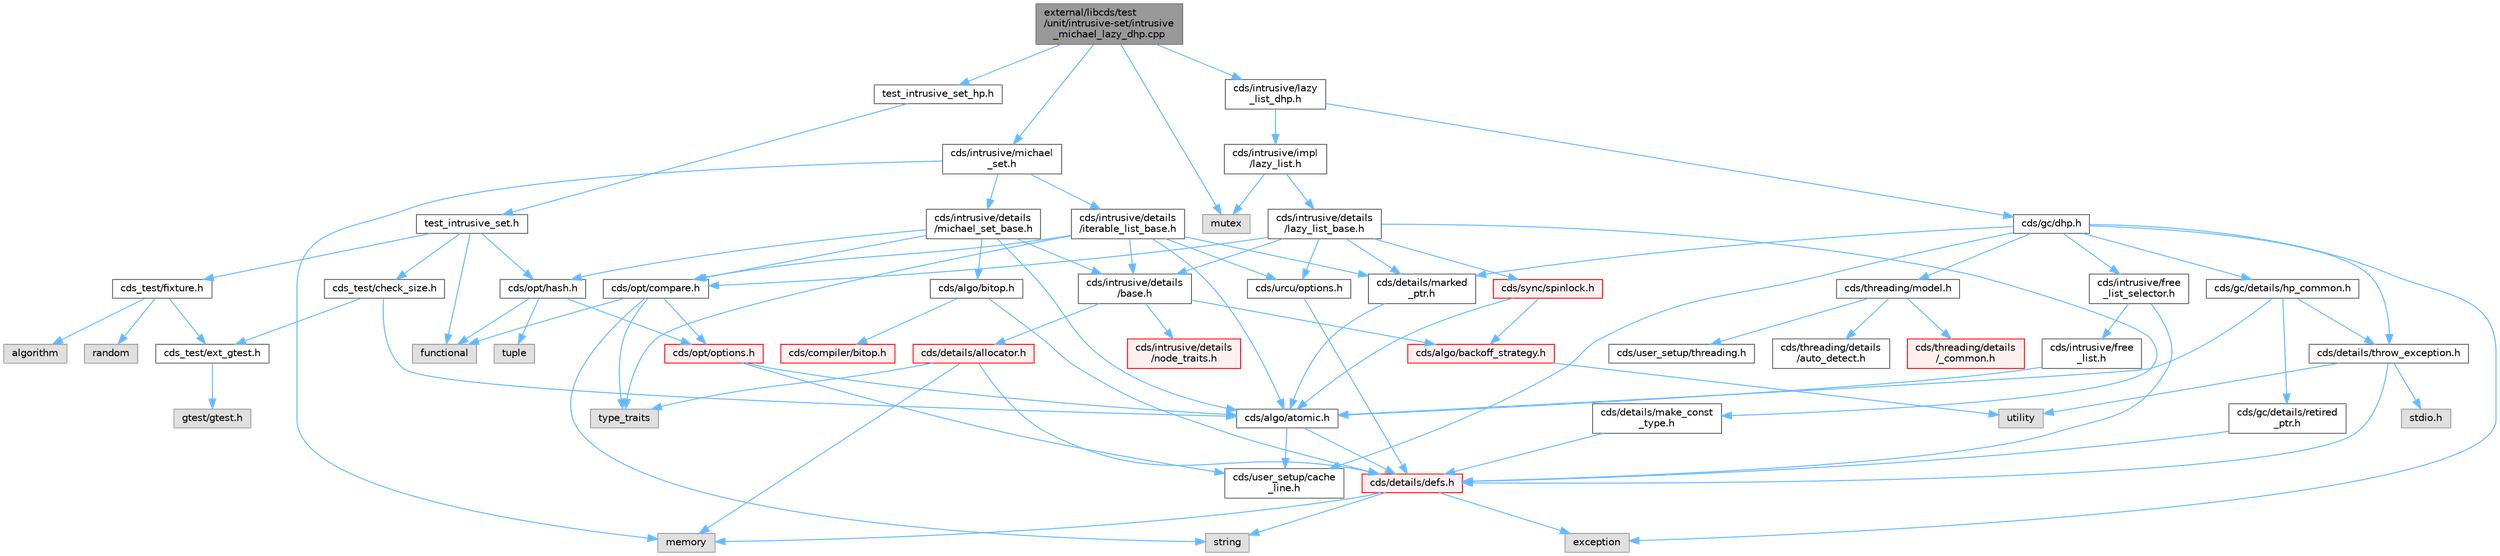 digraph "external/libcds/test/unit/intrusive-set/intrusive_michael_lazy_dhp.cpp"
{
 // LATEX_PDF_SIZE
  bgcolor="transparent";
  edge [fontname=Helvetica,fontsize=10,labelfontname=Helvetica,labelfontsize=10];
  node [fontname=Helvetica,fontsize=10,shape=box,height=0.2,width=0.4];
  Node1 [id="Node000001",label="external/libcds/test\l/unit/intrusive-set/intrusive\l_michael_lazy_dhp.cpp",height=0.2,width=0.4,color="gray40", fillcolor="grey60", style="filled", fontcolor="black",tooltip=" "];
  Node1 -> Node2 [id="edge1_Node000001_Node000002",color="steelblue1",style="solid",tooltip=" "];
  Node2 [id="Node000002",label="test_intrusive_set_hp.h",height=0.2,width=0.4,color="grey40", fillcolor="white", style="filled",URL="$test__intrusive__set__hp_8h.html",tooltip=" "];
  Node2 -> Node3 [id="edge2_Node000002_Node000003",color="steelblue1",style="solid",tooltip=" "];
  Node3 [id="Node000003",label="test_intrusive_set.h",height=0.2,width=0.4,color="grey40", fillcolor="white", style="filled",URL="$intrusive-set_2test__intrusive__set_8h.html",tooltip=" "];
  Node3 -> Node4 [id="edge3_Node000003_Node000004",color="steelblue1",style="solid",tooltip=" "];
  Node4 [id="Node000004",label="cds_test/check_size.h",height=0.2,width=0.4,color="grey40", fillcolor="white", style="filled",URL="$check__size_8h.html",tooltip=" "];
  Node4 -> Node5 [id="edge4_Node000004_Node000005",color="steelblue1",style="solid",tooltip=" "];
  Node5 [id="Node000005",label="cds_test/ext_gtest.h",height=0.2,width=0.4,color="grey40", fillcolor="white", style="filled",URL="$ext__gtest_8h.html",tooltip=" "];
  Node5 -> Node6 [id="edge5_Node000005_Node000006",color="steelblue1",style="solid",tooltip=" "];
  Node6 [id="Node000006",label="gtest/gtest.h",height=0.2,width=0.4,color="grey60", fillcolor="#E0E0E0", style="filled",tooltip=" "];
  Node4 -> Node7 [id="edge6_Node000004_Node000007",color="steelblue1",style="solid",tooltip=" "];
  Node7 [id="Node000007",label="cds/algo/atomic.h",height=0.2,width=0.4,color="grey40", fillcolor="white", style="filled",URL="$external_2libcds_2cds_2algo_2atomic_8h.html",tooltip=" "];
  Node7 -> Node8 [id="edge7_Node000007_Node000008",color="steelblue1",style="solid",tooltip=" "];
  Node8 [id="Node000008",label="cds/details/defs.h",height=0.2,width=0.4,color="red", fillcolor="#FFF0F0", style="filled",URL="$details_2defs_8h.html",tooltip=" "];
  Node8 -> Node13 [id="edge8_Node000008_Node000013",color="steelblue1",style="solid",tooltip=" "];
  Node13 [id="Node000013",label="exception",height=0.2,width=0.4,color="grey60", fillcolor="#E0E0E0", style="filled",tooltip=" "];
  Node8 -> Node15 [id="edge9_Node000008_Node000015",color="steelblue1",style="solid",tooltip=" "];
  Node15 [id="Node000015",label="string",height=0.2,width=0.4,color="grey60", fillcolor="#E0E0E0", style="filled",tooltip=" "];
  Node8 -> Node16 [id="edge10_Node000008_Node000016",color="steelblue1",style="solid",tooltip=" "];
  Node16 [id="Node000016",label="memory",height=0.2,width=0.4,color="grey60", fillcolor="#E0E0E0", style="filled",tooltip=" "];
  Node7 -> Node21 [id="edge11_Node000007_Node000021",color="steelblue1",style="solid",tooltip=" "];
  Node21 [id="Node000021",label="cds/user_setup/cache\l_line.h",height=0.2,width=0.4,color="grey40", fillcolor="white", style="filled",URL="$cache__line_8h.html",tooltip="Cache-line size definition"];
  Node3 -> Node22 [id="edge12_Node000003_Node000022",color="steelblue1",style="solid",tooltip=" "];
  Node22 [id="Node000022",label="cds_test/fixture.h",height=0.2,width=0.4,color="grey40", fillcolor="white", style="filled",URL="$fixture_8h.html",tooltip=" "];
  Node22 -> Node5 [id="edge13_Node000022_Node000005",color="steelblue1",style="solid",tooltip=" "];
  Node22 -> Node23 [id="edge14_Node000022_Node000023",color="steelblue1",style="solid",tooltip=" "];
  Node23 [id="Node000023",label="algorithm",height=0.2,width=0.4,color="grey60", fillcolor="#E0E0E0", style="filled",tooltip=" "];
  Node22 -> Node24 [id="edge15_Node000022_Node000024",color="steelblue1",style="solid",tooltip=" "];
  Node24 [id="Node000024",label="random",height=0.2,width=0.4,color="grey60", fillcolor="#E0E0E0", style="filled",tooltip=" "];
  Node3 -> Node25 [id="edge16_Node000003_Node000025",color="steelblue1",style="solid",tooltip=" "];
  Node25 [id="Node000025",label="cds/opt/hash.h",height=0.2,width=0.4,color="grey40", fillcolor="white", style="filled",URL="$external_2libcds_2cds_2opt_2hash_8h.html",tooltip=" "];
  Node25 -> Node26 [id="edge17_Node000025_Node000026",color="steelblue1",style="solid",tooltip=" "];
  Node26 [id="Node000026",label="tuple",height=0.2,width=0.4,color="grey60", fillcolor="#E0E0E0", style="filled",tooltip=" "];
  Node25 -> Node27 [id="edge18_Node000025_Node000027",color="steelblue1",style="solid",tooltip=" "];
  Node27 [id="Node000027",label="functional",height=0.2,width=0.4,color="grey60", fillcolor="#E0E0E0", style="filled",tooltip=" "];
  Node25 -> Node28 [id="edge19_Node000025_Node000028",color="steelblue1",style="solid",tooltip=" "];
  Node28 [id="Node000028",label="cds/opt/options.h",height=0.2,width=0.4,color="red", fillcolor="#FFF0F0", style="filled",URL="$opt_2options_8h.html",tooltip=" "];
  Node28 -> Node21 [id="edge20_Node000028_Node000021",color="steelblue1",style="solid",tooltip=" "];
  Node28 -> Node7 [id="edge21_Node000028_Node000007",color="steelblue1",style="solid",tooltip=" "];
  Node3 -> Node27 [id="edge22_Node000003_Node000027",color="steelblue1",style="solid",tooltip=" "];
  Node1 -> Node46 [id="edge23_Node000001_Node000046",color="steelblue1",style="solid",tooltip=" "];
  Node46 [id="Node000046",label="cds/intrusive/lazy\l_list_dhp.h",height=0.2,width=0.4,color="grey40", fillcolor="white", style="filled",URL="$intrusive_2lazy__list__dhp_8h.html",tooltip=" "];
  Node46 -> Node47 [id="edge24_Node000046_Node000047",color="steelblue1",style="solid",tooltip=" "];
  Node47 [id="Node000047",label="cds/intrusive/impl\l/lazy_list.h",height=0.2,width=0.4,color="grey40", fillcolor="white", style="filled",URL="$intrusive_2impl_2lazy__list_8h.html",tooltip=" "];
  Node47 -> Node48 [id="edge25_Node000047_Node000048",color="steelblue1",style="solid",tooltip=" "];
  Node48 [id="Node000048",label="mutex",height=0.2,width=0.4,color="grey60", fillcolor="#E0E0E0", style="filled",tooltip=" "];
  Node47 -> Node49 [id="edge26_Node000047_Node000049",color="steelblue1",style="solid",tooltip=" "];
  Node49 [id="Node000049",label="cds/intrusive/details\l/lazy_list_base.h",height=0.2,width=0.4,color="grey40", fillcolor="white", style="filled",URL="$intrusive_2details_2lazy__list__base_8h.html",tooltip=" "];
  Node49 -> Node50 [id="edge27_Node000049_Node000050",color="steelblue1",style="solid",tooltip=" "];
  Node50 [id="Node000050",label="cds/intrusive/details\l/base.h",height=0.2,width=0.4,color="grey40", fillcolor="white", style="filled",URL="$external_2libcds_2cds_2intrusive_2details_2base_8h.html",tooltip=" "];
  Node50 -> Node51 [id="edge28_Node000050_Node000051",color="steelblue1",style="solid",tooltip=" "];
  Node51 [id="Node000051",label="cds/intrusive/details\l/node_traits.h",height=0.2,width=0.4,color="red", fillcolor="#FFF0F0", style="filled",URL="$node__traits_8h.html",tooltip=" "];
  Node50 -> Node53 [id="edge29_Node000050_Node000053",color="steelblue1",style="solid",tooltip=" "];
  Node53 [id="Node000053",label="cds/details/allocator.h",height=0.2,width=0.4,color="red", fillcolor="#FFF0F0", style="filled",URL="$external_2libcds_2cds_2details_2allocator_8h.html",tooltip=" "];
  Node53 -> Node54 [id="edge30_Node000053_Node000054",color="steelblue1",style="solid",tooltip=" "];
  Node54 [id="Node000054",label="type_traits",height=0.2,width=0.4,color="grey60", fillcolor="#E0E0E0", style="filled",tooltip=" "];
  Node53 -> Node16 [id="edge31_Node000053_Node000016",color="steelblue1",style="solid",tooltip=" "];
  Node53 -> Node8 [id="edge32_Node000053_Node000008",color="steelblue1",style="solid",tooltip=" "];
  Node50 -> Node55 [id="edge33_Node000050_Node000055",color="steelblue1",style="solid",tooltip=" "];
  Node55 [id="Node000055",label="cds/algo/backoff_strategy.h",height=0.2,width=0.4,color="red", fillcolor="#FFF0F0", style="filled",URL="$backoff__strategy_8h.html",tooltip=" "];
  Node55 -> Node45 [id="edge34_Node000055_Node000045",color="steelblue1",style="solid",tooltip=" "];
  Node45 [id="Node000045",label="utility",height=0.2,width=0.4,color="grey60", fillcolor="#E0E0E0", style="filled",tooltip=" "];
  Node49 -> Node59 [id="edge35_Node000049_Node000059",color="steelblue1",style="solid",tooltip=" "];
  Node59 [id="Node000059",label="cds/opt/compare.h",height=0.2,width=0.4,color="grey40", fillcolor="white", style="filled",URL="$external_2libcds_2cds_2opt_2compare_8h.html",tooltip=" "];
  Node59 -> Node54 [id="edge36_Node000059_Node000054",color="steelblue1",style="solid",tooltip=" "];
  Node59 -> Node27 [id="edge37_Node000059_Node000027",color="steelblue1",style="solid",tooltip=" "];
  Node59 -> Node15 [id="edge38_Node000059_Node000015",color="steelblue1",style="solid",tooltip=" "];
  Node59 -> Node28 [id="edge39_Node000059_Node000028",color="steelblue1",style="solid",tooltip=" "];
  Node49 -> Node60 [id="edge40_Node000049_Node000060",color="steelblue1",style="solid",tooltip=" "];
  Node60 [id="Node000060",label="cds/details/marked\l_ptr.h",height=0.2,width=0.4,color="grey40", fillcolor="white", style="filled",URL="$marked__ptr_8h.html",tooltip=" "];
  Node60 -> Node7 [id="edge41_Node000060_Node000007",color="steelblue1",style="solid",tooltip=" "];
  Node49 -> Node61 [id="edge42_Node000049_Node000061",color="steelblue1",style="solid",tooltip=" "];
  Node61 [id="Node000061",label="cds/details/make_const\l_type.h",height=0.2,width=0.4,color="grey40", fillcolor="white", style="filled",URL="$make__const__type_8h.html",tooltip=" "];
  Node61 -> Node8 [id="edge43_Node000061_Node000008",color="steelblue1",style="solid",tooltip=" "];
  Node49 -> Node62 [id="edge44_Node000049_Node000062",color="steelblue1",style="solid",tooltip=" "];
  Node62 [id="Node000062",label="cds/sync/spinlock.h",height=0.2,width=0.4,color="red", fillcolor="#FFF0F0", style="filled",URL="$sync_2spinlock_8h.html",tooltip=" "];
  Node62 -> Node7 [id="edge45_Node000062_Node000007",color="steelblue1",style="solid",tooltip=" "];
  Node62 -> Node55 [id="edge46_Node000062_Node000055",color="steelblue1",style="solid",tooltip=" "];
  Node49 -> Node66 [id="edge47_Node000049_Node000066",color="steelblue1",style="solid",tooltip=" "];
  Node66 [id="Node000066",label="cds/urcu/options.h",height=0.2,width=0.4,color="grey40", fillcolor="white", style="filled",URL="$urcu_2options_8h.html",tooltip=" "];
  Node66 -> Node8 [id="edge48_Node000066_Node000008",color="steelblue1",style="solid",tooltip=" "];
  Node46 -> Node67 [id="edge49_Node000046_Node000067",color="steelblue1",style="solid",tooltip=" "];
  Node67 [id="Node000067",label="cds/gc/dhp.h",height=0.2,width=0.4,color="grey40", fillcolor="white", style="filled",URL="$dhp_8h.html",tooltip=" "];
  Node67 -> Node13 [id="edge50_Node000067_Node000013",color="steelblue1",style="solid",tooltip=" "];
  Node67 -> Node68 [id="edge51_Node000067_Node000068",color="steelblue1",style="solid",tooltip=" "];
  Node68 [id="Node000068",label="cds/gc/details/hp_common.h",height=0.2,width=0.4,color="grey40", fillcolor="white", style="filled",URL="$hp__common_8h.html",tooltip=" "];
  Node68 -> Node7 [id="edge52_Node000068_Node000007",color="steelblue1",style="solid",tooltip=" "];
  Node68 -> Node69 [id="edge53_Node000068_Node000069",color="steelblue1",style="solid",tooltip=" "];
  Node69 [id="Node000069",label="cds/gc/details/retired\l_ptr.h",height=0.2,width=0.4,color="grey40", fillcolor="white", style="filled",URL="$retired__ptr_8h.html",tooltip=" "];
  Node69 -> Node8 [id="edge54_Node000069_Node000008",color="steelblue1",style="solid",tooltip=" "];
  Node68 -> Node43 [id="edge55_Node000068_Node000043",color="steelblue1",style="solid",tooltip=" "];
  Node43 [id="Node000043",label="cds/details/throw_exception.h",height=0.2,width=0.4,color="grey40", fillcolor="white", style="filled",URL="$throw__exception_8h.html",tooltip=" "];
  Node43 -> Node8 [id="edge56_Node000043_Node000008",color="steelblue1",style="solid",tooltip=" "];
  Node43 -> Node44 [id="edge57_Node000043_Node000044",color="steelblue1",style="solid",tooltip=" "];
  Node44 [id="Node000044",label="stdio.h",height=0.2,width=0.4,color="grey60", fillcolor="#E0E0E0", style="filled",tooltip=" "];
  Node43 -> Node45 [id="edge58_Node000043_Node000045",color="steelblue1",style="solid",tooltip=" "];
  Node67 -> Node70 [id="edge59_Node000067_Node000070",color="steelblue1",style="solid",tooltip=" "];
  Node70 [id="Node000070",label="cds/threading/model.h",height=0.2,width=0.4,color="grey40", fillcolor="white", style="filled",URL="$model_8h.html",tooltip=" "];
  Node70 -> Node71 [id="edge60_Node000070_Node000071",color="steelblue1",style="solid",tooltip=" "];
  Node71 [id="Node000071",label="cds/threading/details\l/_common.h",height=0.2,width=0.4,color="red", fillcolor="#FFF0F0", style="filled",URL="$__common_8h.html",tooltip=" "];
  Node70 -> Node77 [id="edge61_Node000070_Node000077",color="steelblue1",style="solid",tooltip=" "];
  Node77 [id="Node000077",label="cds/user_setup/threading.h",height=0.2,width=0.4,color="grey40", fillcolor="white", style="filled",URL="$external_2libcds_2cds_2user__setup_2threading_8h.html",tooltip=" "];
  Node70 -> Node78 [id="edge62_Node000070_Node000078",color="steelblue1",style="solid",tooltip=" "];
  Node78 [id="Node000078",label="cds/threading/details\l/auto_detect.h",height=0.2,width=0.4,color="grey40", fillcolor="white", style="filled",URL="$auto__detect_8h.html",tooltip=" "];
  Node67 -> Node79 [id="edge63_Node000067_Node000079",color="steelblue1",style="solid",tooltip=" "];
  Node79 [id="Node000079",label="cds/intrusive/free\l_list_selector.h",height=0.2,width=0.4,color="grey40", fillcolor="white", style="filled",URL="$free__list__selector_8h.html",tooltip=" "];
  Node79 -> Node8 [id="edge64_Node000079_Node000008",color="steelblue1",style="solid",tooltip=" "];
  Node79 -> Node80 [id="edge65_Node000079_Node000080",color="steelblue1",style="solid",tooltip=" "];
  Node80 [id="Node000080",label="cds/intrusive/free\l_list.h",height=0.2,width=0.4,color="grey40", fillcolor="white", style="filled",URL="$free__list_8h.html",tooltip=" "];
  Node80 -> Node7 [id="edge66_Node000080_Node000007",color="steelblue1",style="solid",tooltip=" "];
  Node67 -> Node43 [id="edge67_Node000067_Node000043",color="steelblue1",style="solid",tooltip=" "];
  Node67 -> Node60 [id="edge68_Node000067_Node000060",color="steelblue1",style="solid",tooltip=" "];
  Node67 -> Node21 [id="edge69_Node000067_Node000021",color="steelblue1",style="solid",tooltip=" "];
  Node1 -> Node81 [id="edge70_Node000001_Node000081",color="steelblue1",style="solid",tooltip=" "];
  Node81 [id="Node000081",label="cds/intrusive/michael\l_set.h",height=0.2,width=0.4,color="grey40", fillcolor="white", style="filled",URL="$intrusive_2michael__set_8h.html",tooltip=" "];
  Node81 -> Node82 [id="edge71_Node000081_Node000082",color="steelblue1",style="solid",tooltip=" "];
  Node82 [id="Node000082",label="cds/intrusive/details\l/michael_set_base.h",height=0.2,width=0.4,color="grey40", fillcolor="white", style="filled",URL="$intrusive_2details_2michael__set__base_8h.html",tooltip=" "];
  Node82 -> Node50 [id="edge72_Node000082_Node000050",color="steelblue1",style="solid",tooltip=" "];
  Node82 -> Node59 [id="edge73_Node000082_Node000059",color="steelblue1",style="solid",tooltip=" "];
  Node82 -> Node25 [id="edge74_Node000082_Node000025",color="steelblue1",style="solid",tooltip=" "];
  Node82 -> Node37 [id="edge75_Node000082_Node000037",color="steelblue1",style="solid",tooltip=" "];
  Node37 [id="Node000037",label="cds/algo/bitop.h",height=0.2,width=0.4,color="grey40", fillcolor="white", style="filled",URL="$algo_2bitop_8h.html",tooltip=" "];
  Node37 -> Node8 [id="edge76_Node000037_Node000008",color="steelblue1",style="solid",tooltip=" "];
  Node37 -> Node38 [id="edge77_Node000037_Node000038",color="steelblue1",style="solid",tooltip=" "];
  Node38 [id="Node000038",label="cds/compiler/bitop.h",height=0.2,width=0.4,color="red", fillcolor="#FFF0F0", style="filled",URL="$compiler_2bitop_8h.html",tooltip=" "];
  Node82 -> Node7 [id="edge78_Node000082_Node000007",color="steelblue1",style="solid",tooltip=" "];
  Node81 -> Node83 [id="edge79_Node000081_Node000083",color="steelblue1",style="solid",tooltip=" "];
  Node83 [id="Node000083",label="cds/intrusive/details\l/iterable_list_base.h",height=0.2,width=0.4,color="grey40", fillcolor="white", style="filled",URL="$intrusive_2details_2iterable__list__base_8h.html",tooltip=" "];
  Node83 -> Node54 [id="edge80_Node000083_Node000054",color="steelblue1",style="solid",tooltip=" "];
  Node83 -> Node50 [id="edge81_Node000083_Node000050",color="steelblue1",style="solid",tooltip=" "];
  Node83 -> Node59 [id="edge82_Node000083_Node000059",color="steelblue1",style="solid",tooltip=" "];
  Node83 -> Node7 [id="edge83_Node000083_Node000007",color="steelblue1",style="solid",tooltip=" "];
  Node83 -> Node60 [id="edge84_Node000083_Node000060",color="steelblue1",style="solid",tooltip=" "];
  Node83 -> Node66 [id="edge85_Node000083_Node000066",color="steelblue1",style="solid",tooltip=" "];
  Node81 -> Node16 [id="edge86_Node000081_Node000016",color="steelblue1",style="solid",tooltip=" "];
  Node1 -> Node48 [id="edge87_Node000001_Node000048",color="steelblue1",style="solid",tooltip=" "];
}

